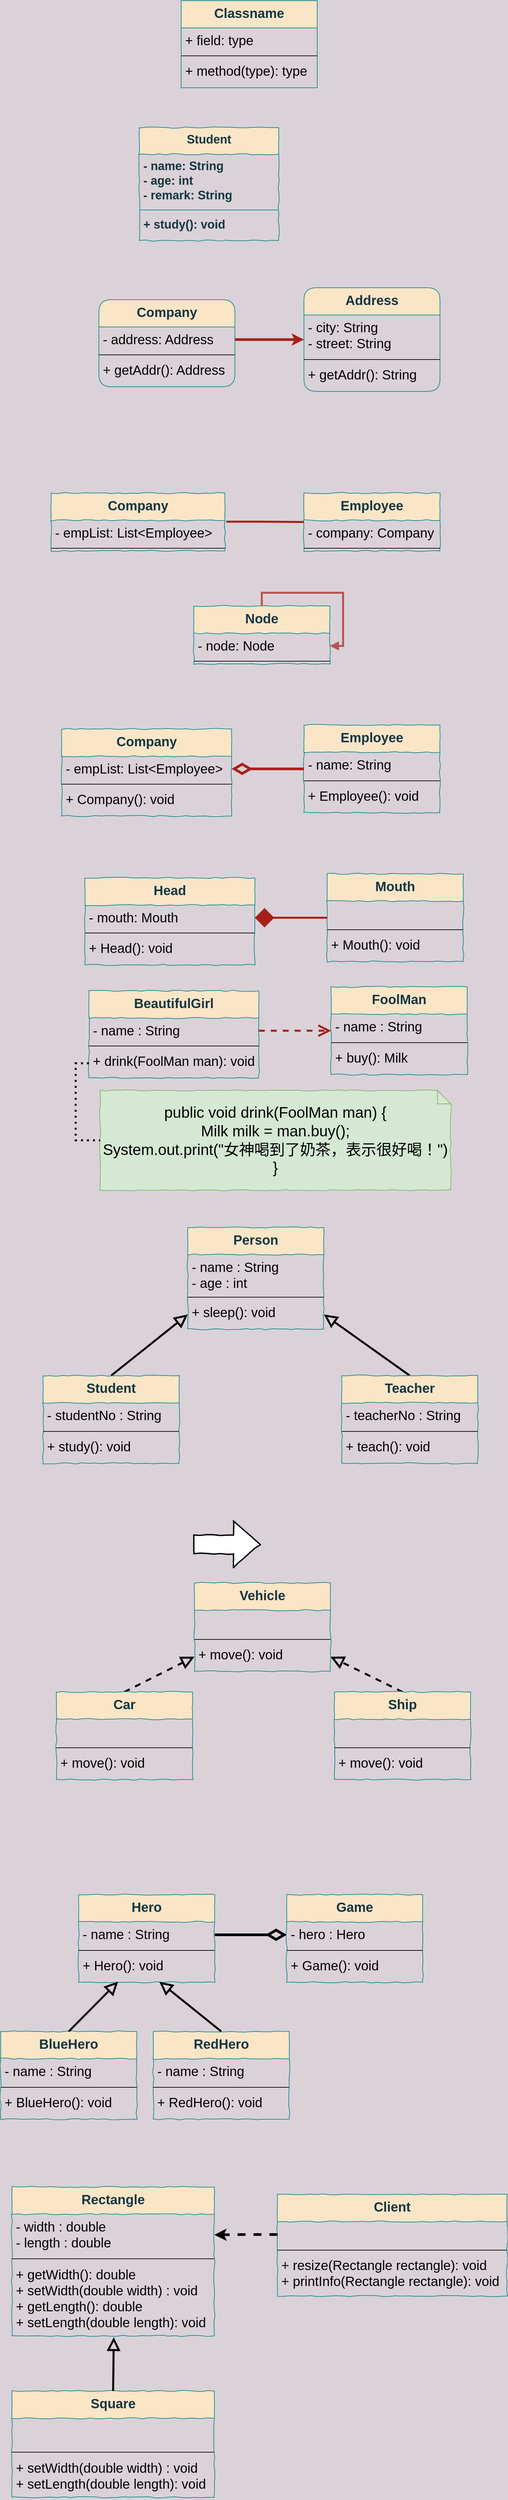 <mxfile version="14.1.1" type="github">
  <diagram id="iPOh9hNnexlb9-bXyk7U" name="第 1 页">
    <mxGraphModel dx="1422" dy="804" grid="0" gridSize="10" guides="1" tooltips="1" connect="1" arrows="1" fold="1" page="1" pageScale="1" pageWidth="827" pageHeight="1169" background="#DAD2D8" math="0" shadow="0">
      <root>
        <mxCell id="0" />
        <mxCell id="1" parent="0" />
        <mxCell id="CSSTJ6BtcHgGvx3lMUtp-1" value="Student" style="swimlane;fontStyle=1;align=center;verticalAlign=top;childLayout=stackLayout;horizontal=1;startSize=40;horizontalStack=0;resizeParent=1;resizeParentMax=0;resizeLast=0;collapsible=1;marginBottom=0;glass=0;shadow=0;fontSize=18;fillColor=#FAE5C7;strokeColor=#0F8B8D;fontColor=#143642;container=0;comic=1;treeMoving=0;treeFolding=0;resizeHeight=0;resizeWidth=0;movableLabel=0;backgroundOutline=0;metaEdit=0;autosize=0;" parent="1" vertex="1">
          <mxGeometry x="236" y="317" width="210" height="170" as="geometry" />
        </mxCell>
        <mxCell id="CSSTJ6BtcHgGvx3lMUtp-2" value="- name: String&#xa;- age: int&#xa;- remark: String" style="text;strokeColor=none;fillColor=none;align=left;verticalAlign=top;spacingLeft=4;spacingRight=4;overflow=hidden;rotatable=0;points=[[0,0.5],[1,0.5]];portConstraint=eastwest;fontSize=18;fontStyle=1;fontColor=#143642;" parent="CSSTJ6BtcHgGvx3lMUtp-1" vertex="1">
          <mxGeometry y="40" width="210" height="80" as="geometry" />
        </mxCell>
        <mxCell id="CSSTJ6BtcHgGvx3lMUtp-3" value="" style="line;strokeWidth=1;fillColor=none;align=left;verticalAlign=middle;spacingTop=-1;spacingLeft=3;spacingRight=3;rotatable=0;labelPosition=right;points=[];portConstraint=eastwest;labelBackgroundColor=#DAD2D8;strokeColor=#0F8B8D;fontColor=#143642;" parent="CSSTJ6BtcHgGvx3lMUtp-1" vertex="1">
          <mxGeometry y="120" width="210" height="8" as="geometry" />
        </mxCell>
        <mxCell id="CSSTJ6BtcHgGvx3lMUtp-4" value="+ study(): void" style="text;strokeColor=none;fillColor=none;align=left;verticalAlign=top;spacingLeft=4;spacingRight=4;overflow=hidden;rotatable=0;points=[[0,0.5],[1,0.5]];portConstraint=eastwest;fontSize=18;fontStyle=1;fontColor=#143642;" parent="CSSTJ6BtcHgGvx3lMUtp-1" vertex="1">
          <mxGeometry y="128" width="210" height="42" as="geometry" />
        </mxCell>
        <mxCell id="CSSTJ6BtcHgGvx3lMUtp-5" value="Classname" style="swimlane;fontStyle=1;align=center;verticalAlign=top;childLayout=stackLayout;horizontal=1;startSize=41;horizontalStack=0;resizeParent=1;resizeParentMax=0;resizeLast=0;collapsible=1;marginBottom=0;shadow=0;glass=0;comic=0;strokeColor=#0F8B8D;fillColor=#FAE5C7;fontColor=#143642;fontSize=20;" parent="1" vertex="1">
          <mxGeometry x="299" y="126" width="205" height="131" as="geometry" />
        </mxCell>
        <mxCell id="CSSTJ6BtcHgGvx3lMUtp-6" value="+ field: type" style="text;strokeColor=none;fillColor=none;align=left;verticalAlign=top;spacingLeft=4;spacingRight=4;overflow=hidden;rotatable=0;points=[[0,0.5],[1,0.5]];portConstraint=eastwest;fontSize=20;" parent="CSSTJ6BtcHgGvx3lMUtp-5" vertex="1">
          <mxGeometry y="41" width="205" height="38" as="geometry" />
        </mxCell>
        <mxCell id="CSSTJ6BtcHgGvx3lMUtp-7" value="" style="line;strokeWidth=1;fillColor=none;align=left;verticalAlign=middle;spacingTop=-1;spacingLeft=3;spacingRight=3;rotatable=0;labelPosition=right;points=[];portConstraint=eastwest;fontSize=20;" parent="CSSTJ6BtcHgGvx3lMUtp-5" vertex="1">
          <mxGeometry y="79" width="205" height="8" as="geometry" />
        </mxCell>
        <mxCell id="CSSTJ6BtcHgGvx3lMUtp-8" value="+ method(type): type" style="text;strokeColor=none;fillColor=none;align=left;verticalAlign=top;spacingLeft=4;spacingRight=4;overflow=hidden;rotatable=0;points=[[0,0.5],[1,0.5]];portConstraint=eastwest;fontSize=20;" parent="CSSTJ6BtcHgGvx3lMUtp-5" vertex="1">
          <mxGeometry y="87" width="205" height="44" as="geometry" />
        </mxCell>
        <mxCell id="CSSTJ6BtcHgGvx3lMUtp-10" value="Company" style="swimlane;fontStyle=1;align=center;verticalAlign=top;childLayout=stackLayout;horizontal=1;startSize=41;horizontalStack=0;resizeParent=1;resizeParentMax=0;resizeLast=0;collapsible=1;marginBottom=0;shadow=0;glass=0;comic=0;strokeColor=#0F8B8D;fillColor=#FAE5C7;fontColor=#143642;fontSize=20;rounded=1;" parent="1" vertex="1">
          <mxGeometry x="175" y="576" width="205" height="131" as="geometry" />
        </mxCell>
        <mxCell id="CSSTJ6BtcHgGvx3lMUtp-11" value="- address: Address" style="text;strokeColor=none;fillColor=none;align=left;verticalAlign=top;spacingLeft=4;spacingRight=4;overflow=hidden;rotatable=0;points=[[0,0.5],[1,0.5]];portConstraint=eastwest;fontSize=20;" parent="CSSTJ6BtcHgGvx3lMUtp-10" vertex="1">
          <mxGeometry y="41" width="205" height="38" as="geometry" />
        </mxCell>
        <mxCell id="CSSTJ6BtcHgGvx3lMUtp-12" value="" style="line;strokeWidth=1;fillColor=none;align=left;verticalAlign=middle;spacingTop=-1;spacingLeft=3;spacingRight=3;rotatable=0;labelPosition=right;points=[];portConstraint=eastwest;fontSize=20;" parent="CSSTJ6BtcHgGvx3lMUtp-10" vertex="1">
          <mxGeometry y="79" width="205" height="8" as="geometry" />
        </mxCell>
        <mxCell id="CSSTJ6BtcHgGvx3lMUtp-13" value="+ getAddr(): Address" style="text;strokeColor=none;fillColor=none;align=left;verticalAlign=top;spacingLeft=4;spacingRight=4;overflow=hidden;rotatable=0;points=[[0,0.5],[1,0.5]];portConstraint=eastwest;fontSize=20;" parent="CSSTJ6BtcHgGvx3lMUtp-10" vertex="1">
          <mxGeometry y="87" width="205" height="44" as="geometry" />
        </mxCell>
        <mxCell id="CSSTJ6BtcHgGvx3lMUtp-14" value="Address" style="swimlane;fontStyle=1;align=center;verticalAlign=top;childLayout=stackLayout;horizontal=1;startSize=41;horizontalStack=0;resizeParent=1;resizeParentMax=0;resizeLast=0;collapsible=1;marginBottom=0;shadow=0;glass=0;comic=0;strokeColor=#0F8B8D;fillColor=#FAE5C7;fontColor=#143642;fontSize=20;rounded=1;" parent="1" vertex="1">
          <mxGeometry x="484" y="558" width="205" height="156" as="geometry">
            <mxRectangle x="484" y="558" width="107" height="41" as="alternateBounds" />
          </mxGeometry>
        </mxCell>
        <mxCell id="CSSTJ6BtcHgGvx3lMUtp-15" value="- city: String&#xa;- street: String" style="text;strokeColor=none;fillColor=none;align=left;verticalAlign=top;spacingLeft=4;spacingRight=4;overflow=hidden;rotatable=0;points=[[0,0.5],[1,0.5]];portConstraint=eastwest;fontSize=20;" parent="CSSTJ6BtcHgGvx3lMUtp-14" vertex="1">
          <mxGeometry y="41" width="205" height="63" as="geometry" />
        </mxCell>
        <mxCell id="CSSTJ6BtcHgGvx3lMUtp-16" value="" style="line;strokeWidth=1;fillColor=none;align=left;verticalAlign=middle;spacingTop=-1;spacingLeft=3;spacingRight=3;rotatable=0;labelPosition=right;points=[];portConstraint=eastwest;fontSize=20;" parent="CSSTJ6BtcHgGvx3lMUtp-14" vertex="1">
          <mxGeometry y="104" width="205" height="8" as="geometry" />
        </mxCell>
        <mxCell id="CSSTJ6BtcHgGvx3lMUtp-17" value="+ getAddr(): String" style="text;strokeColor=none;fillColor=none;align=left;verticalAlign=top;spacingLeft=4;spacingRight=4;overflow=hidden;rotatable=0;points=[[0,0.5],[1,0.5]];portConstraint=eastwest;fontSize=20;" parent="CSSTJ6BtcHgGvx3lMUtp-14" vertex="1">
          <mxGeometry y="112" width="205" height="44" as="geometry" />
        </mxCell>
        <mxCell id="CSSTJ6BtcHgGvx3lMUtp-18" style="edgeStyle=orthogonalEdgeStyle;rounded=1;orthogonalLoop=1;jettySize=auto;html=1;exitX=1;exitY=0.5;exitDx=0;exitDy=0;entryX=0;entryY=0.5;entryDx=0;entryDy=0;strokeColor=#A8201A;fillColor=#FAE5C7;fontSize=20;fontColor=#143642;strokeWidth=4;" parent="1" source="CSSTJ6BtcHgGvx3lMUtp-11" target="CSSTJ6BtcHgGvx3lMUtp-14" edge="1">
          <mxGeometry relative="1" as="geometry" />
        </mxCell>
        <mxCell id="FzK90veQe9nic6G6usa5-2" value="Company" style="swimlane;fontStyle=1;align=center;verticalAlign=top;childLayout=stackLayout;horizontal=1;startSize=41;horizontalStack=0;resizeParent=1;resizeParentMax=0;resizeLast=0;collapsible=1;marginBottom=0;shadow=0;glass=0;comic=1;strokeColor=#0F8B8D;fillColor=#FAE5C7;fontColor=#143642;fontSize=20;rounded=0;" parent="1" vertex="1">
          <mxGeometry x="103" y="867" width="262" height="87" as="geometry" />
        </mxCell>
        <mxCell id="FzK90veQe9nic6G6usa5-3" value="- empList: List&lt;Employee&gt;" style="text;strokeColor=none;fillColor=none;align=left;verticalAlign=top;spacingLeft=4;spacingRight=4;overflow=hidden;rotatable=0;points=[[0,0.5],[1,0.5]];portConstraint=eastwest;fontSize=20;" parent="FzK90veQe9nic6G6usa5-2" vertex="1">
          <mxGeometry y="41" width="262" height="38" as="geometry" />
        </mxCell>
        <mxCell id="FzK90veQe9nic6G6usa5-4" value="" style="line;strokeWidth=1;fillColor=none;align=left;verticalAlign=middle;spacingTop=-1;spacingLeft=3;spacingRight=3;rotatable=0;labelPosition=right;points=[];portConstraint=eastwest;fontSize=20;" parent="FzK90veQe9nic6G6usa5-2" vertex="1">
          <mxGeometry y="79" width="262" height="8" as="geometry" />
        </mxCell>
        <mxCell id="FzK90veQe9nic6G6usa5-6" value="Employee" style="swimlane;fontStyle=1;align=center;verticalAlign=top;childLayout=stackLayout;horizontal=1;startSize=41;horizontalStack=0;resizeParent=1;resizeParentMax=0;resizeLast=0;collapsible=1;marginBottom=0;shadow=0;glass=0;comic=1;strokeColor=#0F8B8D;fillColor=#FAE5C7;fontColor=#143642;fontSize=20;rounded=0;" parent="1" vertex="1">
          <mxGeometry x="484" y="867" width="205" height="87" as="geometry">
            <mxRectangle x="484" y="558" width="107" height="41" as="alternateBounds" />
          </mxGeometry>
        </mxCell>
        <mxCell id="FzK90veQe9nic6G6usa5-7" value="- company: Company" style="text;strokeColor=none;fillColor=none;align=left;verticalAlign=top;spacingLeft=4;spacingRight=4;overflow=hidden;rotatable=0;points=[[0,0.5],[1,0.5]];portConstraint=eastwest;fontSize=20;" parent="FzK90veQe9nic6G6usa5-6" vertex="1">
          <mxGeometry y="41" width="205" height="38" as="geometry" />
        </mxCell>
        <mxCell id="FzK90veQe9nic6G6usa5-8" value="" style="line;strokeWidth=1;fillColor=none;align=left;verticalAlign=middle;spacingTop=-1;spacingLeft=3;spacingRight=3;rotatable=0;labelPosition=right;points=[];portConstraint=eastwest;fontSize=20;" parent="FzK90veQe9nic6G6usa5-6" vertex="1">
          <mxGeometry y="79" width="205" height="8" as="geometry" />
        </mxCell>
        <mxCell id="FzK90veQe9nic6G6usa5-10" style="edgeStyle=orthogonalEdgeStyle;rounded=1;orthogonalLoop=1;jettySize=auto;html=1;exitX=1.008;exitY=0.053;exitDx=0;exitDy=0;entryX=0;entryY=0.5;entryDx=0;entryDy=0;strokeColor=#A8201A;fillColor=#FAE5C7;fontSize=20;fontColor=#143642;strokeWidth=3;exitPerimeter=0;endArrow=none;endFill=0;" parent="1" source="FzK90veQe9nic6G6usa5-3" target="FzK90veQe9nic6G6usa5-6" edge="1">
          <mxGeometry relative="1" as="geometry" />
        </mxCell>
        <mxCell id="FzK90veQe9nic6G6usa5-19" value="Node" style="swimlane;fontStyle=1;align=center;verticalAlign=top;childLayout=stackLayout;horizontal=1;startSize=41;horizontalStack=0;resizeParent=1;resizeParentMax=0;resizeLast=0;collapsible=1;marginBottom=0;shadow=0;glass=0;comic=1;strokeColor=#0F8B8D;fillColor=#FAE5C7;fontColor=#143642;fontSize=20;rounded=0;sketch=0;" parent="1" vertex="1">
          <mxGeometry x="318" y="1037" width="205" height="87" as="geometry">
            <mxRectangle x="484" y="558" width="107" height="41" as="alternateBounds" />
          </mxGeometry>
        </mxCell>
        <mxCell id="FzK90veQe9nic6G6usa5-20" value="- node: Node" style="text;strokeColor=none;fillColor=none;align=left;verticalAlign=top;spacingLeft=4;spacingRight=4;overflow=hidden;rotatable=0;points=[[0,0.5],[1,0.5]];portConstraint=eastwest;fontSize=20;" parent="FzK90veQe9nic6G6usa5-19" vertex="1">
          <mxGeometry y="41" width="205" height="38" as="geometry" />
        </mxCell>
        <mxCell id="FzK90veQe9nic6G6usa5-21" value="" style="line;strokeWidth=1;fillColor=none;align=left;verticalAlign=middle;spacingTop=-1;spacingLeft=3;spacingRight=3;rotatable=0;labelPosition=right;points=[];portConstraint=eastwest;fontSize=20;" parent="FzK90veQe9nic6G6usa5-19" vertex="1">
          <mxGeometry y="79" width="205" height="8" as="geometry" />
        </mxCell>
        <mxCell id="FzK90veQe9nic6G6usa5-22" style="edgeStyle=orthogonalEdgeStyle;rounded=0;orthogonalLoop=1;jettySize=auto;html=1;exitX=0.5;exitY=0;exitDx=0;exitDy=0;entryX=1;entryY=0.5;entryDx=0;entryDy=0;endArrow=block;endFill=1;strokeWidth=3;fillColor=#f8cecc;strokeColor=#b85450;" parent="FzK90veQe9nic6G6usa5-19" source="FzK90veQe9nic6G6usa5-19" target="FzK90veQe9nic6G6usa5-20" edge="1">
          <mxGeometry relative="1" as="geometry" />
        </mxCell>
        <mxCell id="FzK90veQe9nic6G6usa5-31" value="Company" style="swimlane;fontStyle=1;align=center;verticalAlign=top;childLayout=stackLayout;horizontal=1;startSize=41;horizontalStack=0;resizeParent=1;resizeParentMax=0;resizeLast=0;collapsible=1;marginBottom=0;shadow=0;glass=0;comic=1;strokeColor=#0F8B8D;fillColor=#FAE5C7;fontColor=#143642;fontSize=20;rounded=0;sketch=0;" parent="1" vertex="1">
          <mxGeometry x="119" y="1222" width="256" height="131" as="geometry" />
        </mxCell>
        <mxCell id="FzK90veQe9nic6G6usa5-32" value="- empList: List&lt;Employee&gt;" style="text;strokeColor=none;fillColor=none;align=left;verticalAlign=top;spacingLeft=4;spacingRight=4;overflow=hidden;rotatable=0;points=[[0,0.5],[1,0.5]];portConstraint=eastwest;fontSize=20;" parent="FzK90veQe9nic6G6usa5-31" vertex="1">
          <mxGeometry y="41" width="256" height="38" as="geometry" />
        </mxCell>
        <mxCell id="FzK90veQe9nic6G6usa5-33" value="" style="line;strokeWidth=1;fillColor=none;align=left;verticalAlign=middle;spacingTop=-1;spacingLeft=3;spacingRight=3;rotatable=0;labelPosition=right;points=[];portConstraint=eastwest;fontSize=20;" parent="FzK90veQe9nic6G6usa5-31" vertex="1">
          <mxGeometry y="79" width="256" height="8" as="geometry" />
        </mxCell>
        <mxCell id="FzK90veQe9nic6G6usa5-34" value="+ Company(): void" style="text;strokeColor=none;fillColor=none;align=left;verticalAlign=top;spacingLeft=4;spacingRight=4;overflow=hidden;rotatable=0;points=[[0,0.5],[1,0.5]];portConstraint=eastwest;fontSize=20;" parent="FzK90veQe9nic6G6usa5-31" vertex="1">
          <mxGeometry y="87" width="256" height="44" as="geometry" />
        </mxCell>
        <mxCell id="FzK90veQe9nic6G6usa5-35" value="Employee" style="swimlane;fontStyle=1;align=center;verticalAlign=top;childLayout=stackLayout;horizontal=1;startSize=41;horizontalStack=0;resizeParent=1;resizeParentMax=0;resizeLast=0;collapsible=1;marginBottom=0;shadow=0;glass=0;comic=1;strokeColor=#0F8B8D;fillColor=#FAE5C7;fontColor=#143642;fontSize=20;rounded=0;" parent="1" vertex="1">
          <mxGeometry x="484" y="1216" width="205" height="132" as="geometry">
            <mxRectangle x="484" y="558" width="107" height="41" as="alternateBounds" />
          </mxGeometry>
        </mxCell>
        <mxCell id="FzK90veQe9nic6G6usa5-36" value="- name: String" style="text;strokeColor=none;fillColor=none;align=left;verticalAlign=top;spacingLeft=4;spacingRight=4;overflow=hidden;rotatable=0;points=[[0,0.5],[1,0.5]];portConstraint=eastwest;fontSize=20;" parent="FzK90veQe9nic6G6usa5-35" vertex="1">
          <mxGeometry y="41" width="205" height="39" as="geometry" />
        </mxCell>
        <mxCell id="FzK90veQe9nic6G6usa5-37" value="" style="line;strokeWidth=1;fillColor=none;align=left;verticalAlign=middle;spacingTop=-1;spacingLeft=3;spacingRight=3;rotatable=0;labelPosition=right;points=[];portConstraint=eastwest;fontSize=20;" parent="FzK90veQe9nic6G6usa5-35" vertex="1">
          <mxGeometry y="80" width="205" height="8" as="geometry" />
        </mxCell>
        <mxCell id="FzK90veQe9nic6G6usa5-38" value="+ Employee(): void" style="text;strokeColor=none;fillColor=none;align=left;verticalAlign=top;spacingLeft=4;spacingRight=4;overflow=hidden;rotatable=0;points=[[0,0.5],[1,0.5]];portConstraint=eastwest;fontSize=20;" parent="FzK90veQe9nic6G6usa5-35" vertex="1">
          <mxGeometry y="88" width="205" height="44" as="geometry" />
        </mxCell>
        <mxCell id="FzK90veQe9nic6G6usa5-39" style="edgeStyle=orthogonalEdgeStyle;rounded=1;orthogonalLoop=1;jettySize=auto;html=1;entryX=0;entryY=0.5;entryDx=0;entryDy=0;strokeColor=#A8201A;fillColor=#FAE5C7;fontSize=20;fontColor=#143642;strokeWidth=4;endArrow=none;endFill=0;startArrow=diamondThin;startFill=0;exitX=1;exitY=0.5;exitDx=0;exitDy=0;endSize=6;startSize=20;" parent="1" source="FzK90veQe9nic6G6usa5-32" target="FzK90veQe9nic6G6usa5-35" edge="1">
          <mxGeometry relative="1" as="geometry">
            <mxPoint x="424" y="1282" as="sourcePoint" />
            <Array as="points" />
          </mxGeometry>
        </mxCell>
        <mxCell id="FzK90veQe9nic6G6usa5-41" value="Head" style="swimlane;fontStyle=1;align=center;verticalAlign=top;childLayout=stackLayout;horizontal=1;startSize=41;horizontalStack=0;resizeParent=1;resizeParentMax=0;resizeLast=0;collapsible=1;marginBottom=0;shadow=0;glass=0;comic=1;strokeColor=#0F8B8D;fillColor=#FAE5C7;fontColor=#143642;fontSize=20;rounded=0;sketch=0;" parent="1" vertex="1">
          <mxGeometry x="154" y="1446" width="256" height="131" as="geometry" />
        </mxCell>
        <mxCell id="FzK90veQe9nic6G6usa5-42" value="- mouth: Mouth" style="text;strokeColor=none;fillColor=none;align=left;verticalAlign=top;spacingLeft=4;spacingRight=4;overflow=hidden;rotatable=0;points=[[0,0.5],[1,0.5]];portConstraint=eastwest;fontSize=20;" parent="FzK90veQe9nic6G6usa5-41" vertex="1">
          <mxGeometry y="41" width="256" height="38" as="geometry" />
        </mxCell>
        <mxCell id="FzK90veQe9nic6G6usa5-43" value="" style="line;strokeWidth=1;fillColor=none;align=left;verticalAlign=middle;spacingTop=-1;spacingLeft=3;spacingRight=3;rotatable=0;labelPosition=right;points=[];portConstraint=eastwest;fontSize=20;" parent="FzK90veQe9nic6G6usa5-41" vertex="1">
          <mxGeometry y="79" width="256" height="8" as="geometry" />
        </mxCell>
        <mxCell id="FzK90veQe9nic6G6usa5-44" value="+ Head(): void" style="text;strokeColor=none;fillColor=none;align=left;verticalAlign=top;spacingLeft=4;spacingRight=4;overflow=hidden;rotatable=0;points=[[0,0.5],[1,0.5]];portConstraint=eastwest;fontSize=20;" parent="FzK90veQe9nic6G6usa5-41" vertex="1">
          <mxGeometry y="87" width="256" height="44" as="geometry" />
        </mxCell>
        <mxCell id="FzK90veQe9nic6G6usa5-45" value="Mouth" style="swimlane;fontStyle=1;align=center;verticalAlign=top;childLayout=stackLayout;horizontal=1;startSize=41;horizontalStack=0;resizeParent=1;resizeParentMax=0;resizeLast=0;collapsible=1;marginBottom=0;shadow=0;glass=0;comic=1;strokeColor=#0F8B8D;fillColor=#FAE5C7;fontColor=#143642;fontSize=20;rounded=0;" parent="1" vertex="1">
          <mxGeometry x="519" y="1440" width="205" height="132" as="geometry">
            <mxRectangle x="484" y="558" width="107" height="41" as="alternateBounds" />
          </mxGeometry>
        </mxCell>
        <mxCell id="FzK90veQe9nic6G6usa5-46" value=" " style="text;strokeColor=none;fillColor=none;align=left;verticalAlign=top;spacingLeft=4;spacingRight=4;overflow=hidden;rotatable=0;points=[[0,0.5],[1,0.5]];portConstraint=eastwest;fontSize=20;" parent="FzK90veQe9nic6G6usa5-45" vertex="1">
          <mxGeometry y="41" width="205" height="39" as="geometry" />
        </mxCell>
        <mxCell id="FzK90veQe9nic6G6usa5-47" value="" style="line;strokeWidth=1;fillColor=none;align=left;verticalAlign=middle;spacingTop=-1;spacingLeft=3;spacingRight=3;rotatable=0;labelPosition=right;points=[];portConstraint=eastwest;fontSize=20;" parent="FzK90veQe9nic6G6usa5-45" vertex="1">
          <mxGeometry y="80" width="205" height="8" as="geometry" />
        </mxCell>
        <mxCell id="FzK90veQe9nic6G6usa5-48" value="+ Mouth(): void" style="text;strokeColor=none;fillColor=none;align=left;verticalAlign=top;spacingLeft=4;spacingRight=4;overflow=hidden;rotatable=0;points=[[0,0.5],[1,0.5]];portConstraint=eastwest;fontSize=20;" parent="FzK90veQe9nic6G6usa5-45" vertex="1">
          <mxGeometry y="88" width="205" height="44" as="geometry" />
        </mxCell>
        <mxCell id="FzK90veQe9nic6G6usa5-49" style="edgeStyle=orthogonalEdgeStyle;rounded=1;orthogonalLoop=1;jettySize=auto;html=1;entryX=0;entryY=0.5;entryDx=0;entryDy=0;strokeColor=#A8201A;fillColor=#FAE5C7;fontSize=20;fontColor=#143642;strokeWidth=3;endArrow=none;endFill=0;startArrow=diamond;startFill=1;exitX=1;exitY=0.5;exitDx=0;exitDy=0;endSize=6;startSize=22;sourcePerimeterSpacing=-17;" parent="1" source="FzK90veQe9nic6G6usa5-42" target="FzK90veQe9nic6G6usa5-45" edge="1">
          <mxGeometry relative="1" as="geometry">
            <mxPoint x="459" y="1506" as="sourcePoint" />
            <Array as="points" />
          </mxGeometry>
        </mxCell>
        <mxCell id="FzK90veQe9nic6G6usa5-51" value="BeautifulGirl" style="swimlane;fontStyle=1;align=center;verticalAlign=top;childLayout=stackLayout;horizontal=1;startSize=41;horizontalStack=0;resizeParent=1;resizeParentMax=0;resizeLast=0;collapsible=1;marginBottom=0;shadow=0;glass=0;comic=1;strokeColor=#0F8B8D;fillColor=#FAE5C7;fontColor=#143642;fontSize=20;rounded=0;sketch=0;" parent="1" vertex="1">
          <mxGeometry x="160" y="1616" width="256" height="131" as="geometry" />
        </mxCell>
        <mxCell id="FzK90veQe9nic6G6usa5-52" value="- name : String" style="text;strokeColor=none;fillColor=none;align=left;verticalAlign=top;spacingLeft=4;spacingRight=4;overflow=hidden;rotatable=0;points=[[0,0.5],[1,0.5]];portConstraint=eastwest;fontSize=20;" parent="FzK90veQe9nic6G6usa5-51" vertex="1">
          <mxGeometry y="41" width="256" height="38" as="geometry" />
        </mxCell>
        <mxCell id="FzK90veQe9nic6G6usa5-53" value="" style="line;strokeWidth=1;fillColor=none;align=left;verticalAlign=middle;spacingTop=-1;spacingLeft=3;spacingRight=3;rotatable=0;labelPosition=right;points=[];portConstraint=eastwest;fontSize=20;" parent="FzK90veQe9nic6G6usa5-51" vertex="1">
          <mxGeometry y="79" width="256" height="8" as="geometry" />
        </mxCell>
        <mxCell id="FzK90veQe9nic6G6usa5-54" value="+ drink(FoolMan man): void" style="text;strokeColor=none;fillColor=none;align=left;verticalAlign=top;spacingLeft=4;spacingRight=4;overflow=hidden;rotatable=0;points=[[0,0.5],[1,0.5]];portConstraint=eastwest;fontSize=20;" parent="FzK90veQe9nic6G6usa5-51" vertex="1">
          <mxGeometry y="87" width="256" height="44" as="geometry" />
        </mxCell>
        <mxCell id="FzK90veQe9nic6G6usa5-55" value="FoolMan" style="swimlane;fontStyle=1;align=center;verticalAlign=top;childLayout=stackLayout;horizontal=1;startSize=41;horizontalStack=0;resizeParent=1;resizeParentMax=0;resizeLast=0;collapsible=1;marginBottom=0;shadow=0;glass=0;comic=1;strokeColor=#0F8B8D;fillColor=#FAE5C7;fontColor=#143642;fontSize=20;rounded=0;" parent="1" vertex="1">
          <mxGeometry x="525" y="1610" width="205" height="132" as="geometry">
            <mxRectangle x="484" y="558" width="107" height="41" as="alternateBounds" />
          </mxGeometry>
        </mxCell>
        <mxCell id="FzK90veQe9nic6G6usa5-56" value="- name : String" style="text;strokeColor=none;fillColor=none;align=left;verticalAlign=top;spacingLeft=4;spacingRight=4;overflow=hidden;rotatable=0;points=[[0,0.5],[1,0.5]];portConstraint=eastwest;fontSize=20;" parent="FzK90veQe9nic6G6usa5-55" vertex="1">
          <mxGeometry y="41" width="205" height="39" as="geometry" />
        </mxCell>
        <mxCell id="FzK90veQe9nic6G6usa5-57" value="" style="line;strokeWidth=1;fillColor=none;align=left;verticalAlign=middle;spacingTop=-1;spacingLeft=3;spacingRight=3;rotatable=0;labelPosition=right;points=[];portConstraint=eastwest;fontSize=20;" parent="FzK90veQe9nic6G6usa5-55" vertex="1">
          <mxGeometry y="80" width="205" height="8" as="geometry" />
        </mxCell>
        <mxCell id="FzK90veQe9nic6G6usa5-58" value="+ buy(): Milk" style="text;strokeColor=none;fillColor=none;align=left;verticalAlign=top;spacingLeft=4;spacingRight=4;overflow=hidden;rotatable=0;points=[[0,0.5],[1,0.5]];portConstraint=eastwest;fontSize=20;" parent="FzK90veQe9nic6G6usa5-55" vertex="1">
          <mxGeometry y="88" width="205" height="44" as="geometry" />
        </mxCell>
        <mxCell id="FzK90veQe9nic6G6usa5-59" style="edgeStyle=orthogonalEdgeStyle;rounded=1;orthogonalLoop=1;jettySize=auto;html=1;entryX=0;entryY=0.5;entryDx=0;entryDy=0;strokeColor=#A8201A;fillColor=#FAE5C7;fontSize=20;fontColor=#143642;strokeWidth=3;endArrow=open;endFill=0;startArrow=none;startFill=0;exitX=1;exitY=0.5;exitDx=0;exitDy=0;endSize=13;startSize=6;sourcePerimeterSpacing=0;dashed=1;" parent="1" source="FzK90veQe9nic6G6usa5-52" target="FzK90veQe9nic6G6usa5-55" edge="1">
          <mxGeometry relative="1" as="geometry">
            <mxPoint x="465" y="1676" as="sourcePoint" />
            <Array as="points" />
          </mxGeometry>
        </mxCell>
        <mxCell id="FzK90veQe9nic6G6usa5-62" value="&lt;font style=&quot;font-size: 23px&quot;&gt;public void drink(FoolMan man) {&lt;br&gt;Milk milk = man.buy();&lt;br&gt;System.out.print(&quot;女神喝到了奶茶，表示很好喝！&quot;)&lt;br&gt;}&lt;/font&gt;" style="shape=note;size=20;whiteSpace=wrap;html=1;rounded=0;shadow=0;comic=1;sketch=0;fillColor=#d5e8d4;strokeColor=#82b366;" parent="1" vertex="1">
          <mxGeometry x="177" y="1766" width="528" height="150" as="geometry" />
        </mxCell>
        <mxCell id="FzK90veQe9nic6G6usa5-63" style="edgeStyle=orthogonalEdgeStyle;rounded=0;orthogonalLoop=1;jettySize=auto;html=1;exitX=0;exitY=0.5;exitDx=0;exitDy=0;entryX=0;entryY=0.5;entryDx=0;entryDy=0;entryPerimeter=0;startArrow=none;startFill=0;startSize=22;sourcePerimeterSpacing=-17;endArrow=none;endFill=0;endSize=6;strokeWidth=3;dashed=1;dashPattern=1 2;" parent="1" source="FzK90veQe9nic6G6usa5-54" target="FzK90veQe9nic6G6usa5-62" edge="1">
          <mxGeometry relative="1" as="geometry" />
        </mxCell>
        <mxCell id="FzK90veQe9nic6G6usa5-65" value="Person" style="swimlane;fontStyle=1;align=center;verticalAlign=top;childLayout=stackLayout;horizontal=1;startSize=41;horizontalStack=0;resizeParent=1;resizeParentMax=0;resizeLast=0;collapsible=1;marginBottom=0;shadow=0;glass=0;comic=1;strokeColor=#0F8B8D;fillColor=#FAE5C7;fontColor=#143642;fontSize=20;rounded=0;" parent="1" vertex="1">
          <mxGeometry x="309" y="1972" width="205" height="153" as="geometry">
            <mxRectangle x="484" y="558" width="107" height="41" as="alternateBounds" />
          </mxGeometry>
        </mxCell>
        <mxCell id="FzK90veQe9nic6G6usa5-66" value="- name : String&#xa;- age : int" style="text;strokeColor=none;fillColor=none;align=left;verticalAlign=top;spacingLeft=4;spacingRight=4;overflow=hidden;rotatable=0;points=[[0,0.5],[1,0.5]];portConstraint=eastwest;fontSize=20;" parent="FzK90veQe9nic6G6usa5-65" vertex="1">
          <mxGeometry y="41" width="205" height="60" as="geometry" />
        </mxCell>
        <mxCell id="FzK90veQe9nic6G6usa5-67" value="" style="line;strokeWidth=1;fillColor=none;align=left;verticalAlign=middle;spacingTop=-1;spacingLeft=3;spacingRight=3;rotatable=0;labelPosition=right;points=[];portConstraint=eastwest;fontSize=20;" parent="FzK90veQe9nic6G6usa5-65" vertex="1">
          <mxGeometry y="101" width="205" height="8" as="geometry" />
        </mxCell>
        <mxCell id="FzK90veQe9nic6G6usa5-68" value="+ sleep(): void" style="text;strokeColor=none;fillColor=none;align=left;verticalAlign=top;spacingLeft=4;spacingRight=4;overflow=hidden;rotatable=0;points=[[0,0.5],[1,0.5]];portConstraint=eastwest;fontSize=20;" parent="FzK90veQe9nic6G6usa5-65" vertex="1">
          <mxGeometry y="109" width="205" height="44" as="geometry" />
        </mxCell>
        <mxCell id="FzK90veQe9nic6G6usa5-85" style="rounded=0;orthogonalLoop=1;jettySize=auto;html=1;exitX=0.5;exitY=0;exitDx=0;exitDy=0;entryX=0;entryY=0.5;entryDx=0;entryDy=0;startArrow=none;startFill=0;startSize=6;sourcePerimeterSpacing=0;endArrow=block;endFill=0;endSize=13;strokeWidth=3;" parent="1" source="FzK90veQe9nic6G6usa5-73" target="FzK90veQe9nic6G6usa5-68" edge="1">
          <mxGeometry relative="1" as="geometry" />
        </mxCell>
        <mxCell id="FzK90veQe9nic6G6usa5-73" value="Student" style="swimlane;fontStyle=1;align=center;verticalAlign=top;childLayout=stackLayout;horizontal=1;startSize=41;horizontalStack=0;resizeParent=1;resizeParentMax=0;resizeLast=0;collapsible=1;marginBottom=0;shadow=0;glass=0;comic=1;strokeColor=#0F8B8D;fillColor=#FAE5C7;fontColor=#143642;fontSize=20;rounded=0;" parent="1" vertex="1">
          <mxGeometry x="91" y="2195" width="205" height="132" as="geometry">
            <mxRectangle x="484" y="558" width="107" height="41" as="alternateBounds" />
          </mxGeometry>
        </mxCell>
        <mxCell id="FzK90veQe9nic6G6usa5-74" value="- studentNo : String" style="text;strokeColor=none;fillColor=none;align=left;verticalAlign=top;spacingLeft=4;spacingRight=4;overflow=hidden;rotatable=0;points=[[0,0.5],[1,0.5]];portConstraint=eastwest;fontSize=20;" parent="FzK90veQe9nic6G6usa5-73" vertex="1">
          <mxGeometry y="41" width="205" height="39" as="geometry" />
        </mxCell>
        <mxCell id="FzK90veQe9nic6G6usa5-75" value="" style="line;strokeWidth=1;fillColor=none;align=left;verticalAlign=middle;spacingTop=-1;spacingLeft=3;spacingRight=3;rotatable=0;labelPosition=right;points=[];portConstraint=eastwest;fontSize=20;" parent="FzK90veQe9nic6G6usa5-73" vertex="1">
          <mxGeometry y="80" width="205" height="8" as="geometry" />
        </mxCell>
        <mxCell id="FzK90veQe9nic6G6usa5-76" value="+ study(): void" style="text;strokeColor=none;fillColor=none;align=left;verticalAlign=top;spacingLeft=4;spacingRight=4;overflow=hidden;rotatable=0;points=[[0,0.5],[1,0.5]];portConstraint=eastwest;fontSize=20;" parent="FzK90veQe9nic6G6usa5-73" vertex="1">
          <mxGeometry y="88" width="205" height="44" as="geometry" />
        </mxCell>
        <mxCell id="FzK90veQe9nic6G6usa5-86" style="rounded=0;orthogonalLoop=1;jettySize=auto;html=1;exitX=0.5;exitY=0;exitDx=0;exitDy=0;entryX=1;entryY=0.5;entryDx=0;entryDy=0;startArrow=none;startFill=0;startSize=6;sourcePerimeterSpacing=0;endArrow=block;endFill=0;endSize=13;strokeWidth=3;" parent="1" source="FzK90veQe9nic6G6usa5-81" target="FzK90veQe9nic6G6usa5-68" edge="1">
          <mxGeometry relative="1" as="geometry" />
        </mxCell>
        <mxCell id="FzK90veQe9nic6G6usa5-81" value="Teacher" style="swimlane;fontStyle=1;align=center;verticalAlign=top;childLayout=stackLayout;horizontal=1;startSize=41;horizontalStack=0;resizeParent=1;resizeParentMax=0;resizeLast=0;collapsible=1;marginBottom=0;shadow=0;glass=0;comic=1;strokeColor=#0F8B8D;fillColor=#FAE5C7;fontColor=#143642;fontSize=20;rounded=0;" parent="1" vertex="1">
          <mxGeometry x="541" y="2195" width="205" height="132" as="geometry">
            <mxRectangle x="484" y="558" width="107" height="41" as="alternateBounds" />
          </mxGeometry>
        </mxCell>
        <mxCell id="FzK90veQe9nic6G6usa5-82" value="- teacherNo : String" style="text;strokeColor=none;fillColor=none;align=left;verticalAlign=top;spacingLeft=4;spacingRight=4;overflow=hidden;rotatable=0;points=[[0,0.5],[1,0.5]];portConstraint=eastwest;fontSize=20;" parent="FzK90veQe9nic6G6usa5-81" vertex="1">
          <mxGeometry y="41" width="205" height="39" as="geometry" />
        </mxCell>
        <mxCell id="FzK90veQe9nic6G6usa5-83" value="" style="line;strokeWidth=1;fillColor=none;align=left;verticalAlign=middle;spacingTop=-1;spacingLeft=3;spacingRight=3;rotatable=0;labelPosition=right;points=[];portConstraint=eastwest;fontSize=20;" parent="FzK90veQe9nic6G6usa5-81" vertex="1">
          <mxGeometry y="80" width="205" height="8" as="geometry" />
        </mxCell>
        <mxCell id="FzK90veQe9nic6G6usa5-84" value="+ teach(): void" style="text;strokeColor=none;fillColor=none;align=left;verticalAlign=top;spacingLeft=4;spacingRight=4;overflow=hidden;rotatable=0;points=[[0,0.5],[1,0.5]];portConstraint=eastwest;fontSize=20;" parent="FzK90veQe9nic6G6usa5-81" vertex="1">
          <mxGeometry y="88" width="205" height="44" as="geometry" />
        </mxCell>
        <mxCell id="FzK90veQe9nic6G6usa5-87" value="" style="verticalLabelPosition=bottom;verticalAlign=top;html=1;strokeWidth=2;shape=mxgraph.arrows2.arrow;dy=0.6;dx=40;notch=0;rounded=0;shadow=0;comic=1;sketch=0;" parent="1" vertex="1">
          <mxGeometry x="318" y="2414" width="100" height="70" as="geometry" />
        </mxCell>
        <mxCell id="FzK90veQe9nic6G6usa5-89" value="Vehicle" style="swimlane;fontStyle=1;align=center;verticalAlign=top;childLayout=stackLayout;horizontal=1;startSize=41;horizontalStack=0;resizeParent=1;resizeParentMax=0;resizeLast=0;collapsible=1;marginBottom=0;shadow=0;glass=0;comic=1;strokeColor=#0F8B8D;fillColor=#FAE5C7;fontColor=#143642;fontSize=20;rounded=0;" parent="1" vertex="1">
          <mxGeometry x="319" y="2507" width="205" height="133" as="geometry">
            <mxRectangle x="484" y="558" width="107" height="41" as="alternateBounds" />
          </mxGeometry>
        </mxCell>
        <mxCell id="FzK90veQe9nic6G6usa5-90" value=" " style="text;strokeColor=none;fillColor=none;align=left;verticalAlign=top;spacingLeft=4;spacingRight=4;overflow=hidden;rotatable=0;points=[[0,0.5],[1,0.5]];portConstraint=eastwest;fontSize=20;" parent="FzK90veQe9nic6G6usa5-89" vertex="1">
          <mxGeometry y="41" width="205" height="40" as="geometry" />
        </mxCell>
        <mxCell id="FzK90veQe9nic6G6usa5-91" value="" style="line;strokeWidth=1;fillColor=none;align=left;verticalAlign=middle;spacingTop=-1;spacingLeft=3;spacingRight=3;rotatable=0;labelPosition=right;points=[];portConstraint=eastwest;fontSize=20;" parent="FzK90veQe9nic6G6usa5-89" vertex="1">
          <mxGeometry y="81" width="205" height="8" as="geometry" />
        </mxCell>
        <mxCell id="FzK90veQe9nic6G6usa5-92" value="+ move(): void" style="text;strokeColor=none;fillColor=none;align=left;verticalAlign=top;spacingLeft=4;spacingRight=4;overflow=hidden;rotatable=0;points=[[0,0.5],[1,0.5]];portConstraint=eastwest;fontSize=20;" parent="FzK90veQe9nic6G6usa5-89" vertex="1">
          <mxGeometry y="89" width="205" height="44" as="geometry" />
        </mxCell>
        <mxCell id="FzK90veQe9nic6G6usa5-93" style="rounded=0;orthogonalLoop=1;jettySize=auto;html=1;exitX=0.5;exitY=0;exitDx=0;exitDy=0;entryX=0;entryY=0.5;entryDx=0;entryDy=0;startArrow=none;startFill=0;startSize=6;sourcePerimeterSpacing=0;endArrow=block;endFill=0;endSize=13;strokeWidth=3;dashed=1;" parent="1" source="FzK90veQe9nic6G6usa5-94" target="FzK90veQe9nic6G6usa5-92" edge="1">
          <mxGeometry relative="1" as="geometry" />
        </mxCell>
        <mxCell id="FzK90veQe9nic6G6usa5-94" value="Car" style="swimlane;fontStyle=1;align=center;verticalAlign=top;childLayout=stackLayout;horizontal=1;startSize=41;horizontalStack=0;resizeParent=1;resizeParentMax=0;resizeLast=0;collapsible=1;marginBottom=0;shadow=0;glass=0;comic=1;strokeColor=#0F8B8D;fillColor=#FAE5C7;fontColor=#143642;fontSize=20;rounded=0;" parent="1" vertex="1">
          <mxGeometry x="111" y="2671" width="205" height="132" as="geometry">
            <mxRectangle x="484" y="558" width="107" height="41" as="alternateBounds" />
          </mxGeometry>
        </mxCell>
        <mxCell id="FzK90veQe9nic6G6usa5-95" value=" " style="text;strokeColor=none;fillColor=none;align=left;verticalAlign=top;spacingLeft=4;spacingRight=4;overflow=hidden;rotatable=0;points=[[0,0.5],[1,0.5]];portConstraint=eastwest;fontSize=20;" parent="FzK90veQe9nic6G6usa5-94" vertex="1">
          <mxGeometry y="41" width="205" height="39" as="geometry" />
        </mxCell>
        <mxCell id="FzK90veQe9nic6G6usa5-96" value="" style="line;strokeWidth=1;fillColor=none;align=left;verticalAlign=middle;spacingTop=-1;spacingLeft=3;spacingRight=3;rotatable=0;labelPosition=right;points=[];portConstraint=eastwest;fontSize=20;" parent="FzK90veQe9nic6G6usa5-94" vertex="1">
          <mxGeometry y="80" width="205" height="8" as="geometry" />
        </mxCell>
        <mxCell id="FzK90veQe9nic6G6usa5-97" value="+ move(): void" style="text;strokeColor=none;fillColor=none;align=left;verticalAlign=top;spacingLeft=4;spacingRight=4;overflow=hidden;rotatable=0;points=[[0,0.5],[1,0.5]];portConstraint=eastwest;fontSize=20;" parent="FzK90veQe9nic6G6usa5-94" vertex="1">
          <mxGeometry y="88" width="205" height="44" as="geometry" />
        </mxCell>
        <mxCell id="FzK90veQe9nic6G6usa5-98" style="rounded=0;orthogonalLoop=1;jettySize=auto;html=1;exitX=0.5;exitY=0;exitDx=0;exitDy=0;entryX=1;entryY=0.5;entryDx=0;entryDy=0;startArrow=none;startFill=0;startSize=6;sourcePerimeterSpacing=0;endArrow=block;endFill=0;endSize=13;strokeWidth=3;dashed=1;" parent="1" source="FzK90veQe9nic6G6usa5-99" target="FzK90veQe9nic6G6usa5-92" edge="1">
          <mxGeometry relative="1" as="geometry" />
        </mxCell>
        <mxCell id="FzK90veQe9nic6G6usa5-99" value="Ship" style="swimlane;fontStyle=1;align=center;verticalAlign=top;childLayout=stackLayout;horizontal=1;startSize=41;horizontalStack=0;resizeParent=1;resizeParentMax=0;resizeLast=0;collapsible=1;marginBottom=0;shadow=0;glass=0;comic=1;strokeColor=#0F8B8D;fillColor=#FAE5C7;fontColor=#143642;fontSize=20;rounded=0;" parent="1" vertex="1">
          <mxGeometry x="530" y="2671" width="205" height="132" as="geometry">
            <mxRectangle x="484" y="558" width="107" height="41" as="alternateBounds" />
          </mxGeometry>
        </mxCell>
        <mxCell id="FzK90veQe9nic6G6usa5-100" value=" " style="text;strokeColor=none;fillColor=none;align=left;verticalAlign=top;spacingLeft=4;spacingRight=4;overflow=hidden;rotatable=0;points=[[0,0.5],[1,0.5]];portConstraint=eastwest;fontSize=20;" parent="FzK90veQe9nic6G6usa5-99" vertex="1">
          <mxGeometry y="41" width="205" height="39" as="geometry" />
        </mxCell>
        <mxCell id="FzK90veQe9nic6G6usa5-101" value="" style="line;strokeWidth=1;fillColor=none;align=left;verticalAlign=middle;spacingTop=-1;spacingLeft=3;spacingRight=3;rotatable=0;labelPosition=right;points=[];portConstraint=eastwest;fontSize=20;" parent="FzK90veQe9nic6G6usa5-99" vertex="1">
          <mxGeometry y="80" width="205" height="8" as="geometry" />
        </mxCell>
        <mxCell id="FzK90veQe9nic6G6usa5-102" value="+ move(): void" style="text;strokeColor=none;fillColor=none;align=left;verticalAlign=top;spacingLeft=4;spacingRight=4;overflow=hidden;rotatable=0;points=[[0,0.5],[1,0.5]];portConstraint=eastwest;fontSize=20;" parent="FzK90veQe9nic6G6usa5-99" vertex="1">
          <mxGeometry y="88" width="205" height="44" as="geometry" />
        </mxCell>
        <mxCell id="T4xX0SWTOV8tFmBb5vpy-1" value="Game" style="swimlane;fontStyle=1;align=center;verticalAlign=top;childLayout=stackLayout;horizontal=1;startSize=41;horizontalStack=0;resizeParent=1;resizeParentMax=0;resizeLast=0;collapsible=1;marginBottom=0;shadow=0;glass=0;comic=1;strokeColor=#0F8B8D;fillColor=#FAE5C7;fontColor=#143642;fontSize=20;rounded=0;" vertex="1" parent="1">
          <mxGeometry x="458" y="2976" width="205" height="132" as="geometry">
            <mxRectangle x="484" y="558" width="107" height="41" as="alternateBounds" />
          </mxGeometry>
        </mxCell>
        <mxCell id="T4xX0SWTOV8tFmBb5vpy-2" value="- hero : Hero" style="text;strokeColor=none;fillColor=none;align=left;verticalAlign=top;spacingLeft=4;spacingRight=4;overflow=hidden;rotatable=0;points=[[0,0.5],[1,0.5]];portConstraint=eastwest;fontSize=20;" vertex="1" parent="T4xX0SWTOV8tFmBb5vpy-1">
          <mxGeometry y="41" width="205" height="39" as="geometry" />
        </mxCell>
        <mxCell id="T4xX0SWTOV8tFmBb5vpy-3" value="" style="line;strokeWidth=1;fillColor=none;align=left;verticalAlign=middle;spacingTop=-1;spacingLeft=3;spacingRight=3;rotatable=0;labelPosition=right;points=[];portConstraint=eastwest;fontSize=20;" vertex="1" parent="T4xX0SWTOV8tFmBb5vpy-1">
          <mxGeometry y="80" width="205" height="8" as="geometry" />
        </mxCell>
        <mxCell id="T4xX0SWTOV8tFmBb5vpy-4" value="+ Game(): void" style="text;strokeColor=none;fillColor=none;align=left;verticalAlign=top;spacingLeft=4;spacingRight=4;overflow=hidden;rotatable=0;points=[[0,0.5],[1,0.5]];portConstraint=eastwest;fontSize=20;" vertex="1" parent="T4xX0SWTOV8tFmBb5vpy-1">
          <mxGeometry y="88" width="205" height="44" as="geometry" />
        </mxCell>
        <mxCell id="T4xX0SWTOV8tFmBb5vpy-5" value="Hero" style="swimlane;fontStyle=1;align=center;verticalAlign=top;childLayout=stackLayout;horizontal=1;startSize=41;horizontalStack=0;resizeParent=1;resizeParentMax=0;resizeLast=0;collapsible=1;marginBottom=0;shadow=0;glass=0;comic=1;strokeColor=#0F8B8D;fillColor=#FAE5C7;fontColor=#143642;fontSize=20;rounded=0;" vertex="1" parent="1">
          <mxGeometry x="144.5" y="2976" width="205" height="132" as="geometry">
            <mxRectangle x="484" y="558" width="107" height="41" as="alternateBounds" />
          </mxGeometry>
        </mxCell>
        <mxCell id="T4xX0SWTOV8tFmBb5vpy-6" value="- name : String" style="text;strokeColor=none;fillColor=none;align=left;verticalAlign=top;spacingLeft=4;spacingRight=4;overflow=hidden;rotatable=0;points=[[0,0.5],[1,0.5]];portConstraint=eastwest;fontSize=20;" vertex="1" parent="T4xX0SWTOV8tFmBb5vpy-5">
          <mxGeometry y="41" width="205" height="39" as="geometry" />
        </mxCell>
        <mxCell id="T4xX0SWTOV8tFmBb5vpy-7" value="" style="line;strokeWidth=1;fillColor=none;align=left;verticalAlign=middle;spacingTop=-1;spacingLeft=3;spacingRight=3;rotatable=0;labelPosition=right;points=[];portConstraint=eastwest;fontSize=20;" vertex="1" parent="T4xX0SWTOV8tFmBb5vpy-5">
          <mxGeometry y="80" width="205" height="8" as="geometry" />
        </mxCell>
        <mxCell id="T4xX0SWTOV8tFmBb5vpy-8" value="+ Hero(): void" style="text;strokeColor=none;fillColor=none;align=left;verticalAlign=top;spacingLeft=4;spacingRight=4;overflow=hidden;rotatable=0;points=[[0,0.5],[1,0.5]];portConstraint=eastwest;fontSize=20;" vertex="1" parent="T4xX0SWTOV8tFmBb5vpy-5">
          <mxGeometry y="88" width="205" height="44" as="geometry" />
        </mxCell>
        <mxCell id="T4xX0SWTOV8tFmBb5vpy-9" style="edgeStyle=orthogonalEdgeStyle;rounded=1;orthogonalLoop=1;jettySize=auto;html=1;entryX=1;entryY=0.5;entryDx=0;entryDy=0;fillColor=#FAE5C7;fontSize=20;fontColor=#143642;strokeWidth=4;endArrow=none;endFill=0;startArrow=diamondThin;startFill=0;exitX=0;exitY=0.5;exitDx=0;exitDy=0;endSize=6;startSize=20;" edge="1" parent="1" source="T4xX0SWTOV8tFmBb5vpy-2" target="T4xX0SWTOV8tFmBb5vpy-6">
          <mxGeometry relative="1" as="geometry">
            <mxPoint x="390" y="3239" as="sourcePoint" />
            <Array as="points" />
            <mxPoint x="499" y="3239" as="targetPoint" />
          </mxGeometry>
        </mxCell>
        <mxCell id="T4xX0SWTOV8tFmBb5vpy-10" value="BlueHero" style="swimlane;fontStyle=1;align=center;verticalAlign=top;childLayout=stackLayout;horizontal=1;startSize=41;horizontalStack=0;resizeParent=1;resizeParentMax=0;resizeLast=0;collapsible=1;marginBottom=0;shadow=0;glass=0;comic=1;strokeColor=#0F8B8D;fillColor=#FAE5C7;fontColor=#143642;fontSize=20;rounded=0;" vertex="1" parent="1">
          <mxGeometry x="27" y="3182" width="205" height="132" as="geometry">
            <mxRectangle x="484" y="558" width="107" height="41" as="alternateBounds" />
          </mxGeometry>
        </mxCell>
        <mxCell id="T4xX0SWTOV8tFmBb5vpy-11" value="- name : String" style="text;strokeColor=none;fillColor=none;align=left;verticalAlign=top;spacingLeft=4;spacingRight=4;overflow=hidden;rotatable=0;points=[[0,0.5],[1,0.5]];portConstraint=eastwest;fontSize=20;" vertex="1" parent="T4xX0SWTOV8tFmBb5vpy-10">
          <mxGeometry y="41" width="205" height="39" as="geometry" />
        </mxCell>
        <mxCell id="T4xX0SWTOV8tFmBb5vpy-12" value="" style="line;strokeWidth=1;fillColor=none;align=left;verticalAlign=middle;spacingTop=-1;spacingLeft=3;spacingRight=3;rotatable=0;labelPosition=right;points=[];portConstraint=eastwest;fontSize=20;" vertex="1" parent="T4xX0SWTOV8tFmBb5vpy-10">
          <mxGeometry y="80" width="205" height="8" as="geometry" />
        </mxCell>
        <mxCell id="T4xX0SWTOV8tFmBb5vpy-13" value="+ BlueHero(): void" style="text;strokeColor=none;fillColor=none;align=left;verticalAlign=top;spacingLeft=4;spacingRight=4;overflow=hidden;rotatable=0;points=[[0,0.5],[1,0.5]];portConstraint=eastwest;fontSize=20;" vertex="1" parent="T4xX0SWTOV8tFmBb5vpy-10">
          <mxGeometry y="88" width="205" height="44" as="geometry" />
        </mxCell>
        <mxCell id="T4xX0SWTOV8tFmBb5vpy-14" style="rounded=0;orthogonalLoop=1;jettySize=auto;html=1;exitX=0.5;exitY=0;exitDx=0;exitDy=0;entryX=0.29;entryY=0.977;entryDx=0;entryDy=0;startArrow=none;startFill=0;startSize=6;sourcePerimeterSpacing=0;endArrow=block;endFill=0;endSize=13;strokeWidth=3;entryPerimeter=0;" edge="1" parent="1" source="T4xX0SWTOV8tFmBb5vpy-10" target="T4xX0SWTOV8tFmBb5vpy-8">
          <mxGeometry relative="1" as="geometry">
            <mxPoint x="310.25" y="3221" as="sourcePoint" />
            <mxPoint x="425.75" y="3129" as="targetPoint" />
          </mxGeometry>
        </mxCell>
        <mxCell id="T4xX0SWTOV8tFmBb5vpy-15" value="RedHero" style="swimlane;fontStyle=1;align=center;verticalAlign=top;childLayout=stackLayout;horizontal=1;startSize=41;horizontalStack=0;resizeParent=1;resizeParentMax=0;resizeLast=0;collapsible=1;marginBottom=0;shadow=0;glass=0;comic=1;strokeColor=#0F8B8D;fillColor=#FAE5C7;fontColor=#143642;fontSize=20;rounded=0;" vertex="1" parent="1">
          <mxGeometry x="257" y="3182" width="205" height="132" as="geometry">
            <mxRectangle x="484" y="558" width="107" height="41" as="alternateBounds" />
          </mxGeometry>
        </mxCell>
        <mxCell id="T4xX0SWTOV8tFmBb5vpy-16" value="- name : String" style="text;strokeColor=none;fillColor=none;align=left;verticalAlign=top;spacingLeft=4;spacingRight=4;overflow=hidden;rotatable=0;points=[[0,0.5],[1,0.5]];portConstraint=eastwest;fontSize=20;" vertex="1" parent="T4xX0SWTOV8tFmBb5vpy-15">
          <mxGeometry y="41" width="205" height="39" as="geometry" />
        </mxCell>
        <mxCell id="T4xX0SWTOV8tFmBb5vpy-17" value="" style="line;strokeWidth=1;fillColor=none;align=left;verticalAlign=middle;spacingTop=-1;spacingLeft=3;spacingRight=3;rotatable=0;labelPosition=right;points=[];portConstraint=eastwest;fontSize=20;" vertex="1" parent="T4xX0SWTOV8tFmBb5vpy-15">
          <mxGeometry y="80" width="205" height="8" as="geometry" />
        </mxCell>
        <mxCell id="T4xX0SWTOV8tFmBb5vpy-18" value="+ RedHero(): void" style="text;strokeColor=none;fillColor=none;align=left;verticalAlign=top;spacingLeft=4;spacingRight=4;overflow=hidden;rotatable=0;points=[[0,0.5],[1,0.5]];portConstraint=eastwest;fontSize=20;" vertex="1" parent="T4xX0SWTOV8tFmBb5vpy-15">
          <mxGeometry y="88" width="205" height="44" as="geometry" />
        </mxCell>
        <mxCell id="T4xX0SWTOV8tFmBb5vpy-19" style="rounded=0;orthogonalLoop=1;jettySize=auto;html=1;exitX=0.5;exitY=0;exitDx=0;exitDy=0;entryX=0.593;entryY=0.977;entryDx=0;entryDy=0;startArrow=none;startFill=0;startSize=6;sourcePerimeterSpacing=0;endArrow=block;endFill=0;endSize=13;strokeWidth=3;entryPerimeter=0;" edge="1" parent="1" source="T4xX0SWTOV8tFmBb5vpy-15" target="T4xX0SWTOV8tFmBb5vpy-8">
          <mxGeometry relative="1" as="geometry">
            <mxPoint x="570.25" y="3221.01" as="sourcePoint" />
            <mxPoint x="463.95" y="3106.998" as="targetPoint" />
          </mxGeometry>
        </mxCell>
        <mxCell id="T4xX0SWTOV8tFmBb5vpy-20" value="Rectangle" style="swimlane;fontStyle=1;align=center;verticalAlign=top;childLayout=stackLayout;horizontal=1;startSize=41;horizontalStack=0;resizeParent=1;resizeParentMax=0;resizeLast=0;collapsible=1;marginBottom=0;shadow=0;glass=0;comic=1;strokeColor=#0F8B8D;fillColor=#FAE5C7;fontColor=#143642;fontSize=20;rounded=0;" vertex="1" parent="1">
          <mxGeometry x="44" y="3416" width="305" height="224" as="geometry">
            <mxRectangle x="484" y="558" width="107" height="41" as="alternateBounds" />
          </mxGeometry>
        </mxCell>
        <mxCell id="T4xX0SWTOV8tFmBb5vpy-21" value="- width : double&#xa;- length : double" style="text;strokeColor=none;fillColor=none;align=left;verticalAlign=top;spacingLeft=4;spacingRight=4;overflow=hidden;rotatable=0;points=[[0,0.5],[1,0.5]];portConstraint=eastwest;fontSize=20;" vertex="1" parent="T4xX0SWTOV8tFmBb5vpy-20">
          <mxGeometry y="41" width="305" height="62" as="geometry" />
        </mxCell>
        <mxCell id="T4xX0SWTOV8tFmBb5vpy-22" value="" style="line;strokeWidth=1;fillColor=none;align=left;verticalAlign=middle;spacingTop=-1;spacingLeft=3;spacingRight=3;rotatable=0;labelPosition=right;points=[];portConstraint=eastwest;fontSize=20;" vertex="1" parent="T4xX0SWTOV8tFmBb5vpy-20">
          <mxGeometry y="103" width="305" height="10" as="geometry" />
        </mxCell>
        <mxCell id="T4xX0SWTOV8tFmBb5vpy-23" value="+ getWidth(): double&#xa;+ setWidth(double width) : void&#xa;+ getLength(): double&#xa;+ setLength(double length): void" style="text;strokeColor=none;fillColor=none;align=left;verticalAlign=top;spacingLeft=4;spacingRight=4;overflow=hidden;rotatable=0;points=[[0,0.5],[1,0.5]];portConstraint=eastwest;fontSize=20;" vertex="1" parent="T4xX0SWTOV8tFmBb5vpy-20">
          <mxGeometry y="113" width="305" height="111" as="geometry" />
        </mxCell>
        <mxCell id="T4xX0SWTOV8tFmBb5vpy-28" value="Client" style="swimlane;fontStyle=1;align=center;verticalAlign=top;childLayout=stackLayout;horizontal=1;startSize=41;horizontalStack=0;resizeParent=1;resizeParentMax=0;resizeLast=0;collapsible=1;marginBottom=0;shadow=0;glass=0;comic=1;strokeColor=#0F8B8D;fillColor=#FAE5C7;fontColor=#143642;fontSize=20;rounded=0;" vertex="1" parent="1">
          <mxGeometry x="444" y="3427" width="346" height="153" as="geometry">
            <mxRectangle x="484" y="558" width="107" height="41" as="alternateBounds" />
          </mxGeometry>
        </mxCell>
        <mxCell id="T4xX0SWTOV8tFmBb5vpy-29" value=" " style="text;strokeColor=none;fillColor=none;align=left;verticalAlign=top;spacingLeft=4;spacingRight=4;overflow=hidden;rotatable=0;points=[[0,0.5],[1,0.5]];portConstraint=eastwest;fontSize=20;" vertex="1" parent="T4xX0SWTOV8tFmBb5vpy-28">
          <mxGeometry y="41" width="346" height="39" as="geometry" />
        </mxCell>
        <mxCell id="T4xX0SWTOV8tFmBb5vpy-30" value="" style="line;strokeWidth=1;fillColor=none;align=left;verticalAlign=middle;spacingTop=-1;spacingLeft=3;spacingRight=3;rotatable=0;labelPosition=right;points=[];portConstraint=eastwest;fontSize=20;" vertex="1" parent="T4xX0SWTOV8tFmBb5vpy-28">
          <mxGeometry y="80" width="346" height="8" as="geometry" />
        </mxCell>
        <mxCell id="T4xX0SWTOV8tFmBb5vpy-31" value="+ resize(Rectangle rectangle): void&#xa;+ printInfo(Rectangle rectangle): void" style="text;strokeColor=none;fillColor=none;align=left;verticalAlign=top;spacingLeft=4;spacingRight=4;overflow=hidden;rotatable=0;points=[[0,0.5],[1,0.5]];portConstraint=eastwest;fontSize=20;" vertex="1" parent="T4xX0SWTOV8tFmBb5vpy-28">
          <mxGeometry y="88" width="346" height="65" as="geometry" />
        </mxCell>
        <mxCell id="T4xX0SWTOV8tFmBb5vpy-32" value="Square" style="swimlane;fontStyle=1;align=center;verticalAlign=top;childLayout=stackLayout;horizontal=1;startSize=41;horizontalStack=0;resizeParent=1;resizeParentMax=0;resizeLast=0;collapsible=1;marginBottom=0;shadow=0;glass=0;comic=1;strokeColor=#0F8B8D;fillColor=#FAE5C7;fontColor=#143642;fontSize=20;rounded=0;" vertex="1" parent="1">
          <mxGeometry x="44" y="3723" width="305" height="160" as="geometry">
            <mxRectangle x="484" y="558" width="107" height="41" as="alternateBounds" />
          </mxGeometry>
        </mxCell>
        <mxCell id="T4xX0SWTOV8tFmBb5vpy-33" value=" " style="text;strokeColor=none;fillColor=none;align=left;verticalAlign=top;spacingLeft=4;spacingRight=4;overflow=hidden;rotatable=0;points=[[0,0.5],[1,0.5]];portConstraint=eastwest;fontSize=20;" vertex="1" parent="T4xX0SWTOV8tFmBb5vpy-32">
          <mxGeometry y="41" width="305" height="46" as="geometry" />
        </mxCell>
        <mxCell id="T4xX0SWTOV8tFmBb5vpy-34" value="" style="line;strokeWidth=1;fillColor=none;align=left;verticalAlign=middle;spacingTop=-1;spacingLeft=3;spacingRight=3;rotatable=0;labelPosition=right;points=[];portConstraint=eastwest;fontSize=20;" vertex="1" parent="T4xX0SWTOV8tFmBb5vpy-32">
          <mxGeometry y="87" width="305" height="10" as="geometry" />
        </mxCell>
        <mxCell id="T4xX0SWTOV8tFmBb5vpy-35" value="+ setWidth(double width) : void&#xa;+ setLength(double length): void" style="text;strokeColor=none;fillColor=none;align=left;verticalAlign=top;spacingLeft=4;spacingRight=4;overflow=hidden;rotatable=0;points=[[0,0.5],[1,0.5]];portConstraint=eastwest;fontSize=20;" vertex="1" parent="T4xX0SWTOV8tFmBb5vpy-32">
          <mxGeometry y="97" width="305" height="63" as="geometry" />
        </mxCell>
        <mxCell id="T4xX0SWTOV8tFmBb5vpy-37" style="rounded=0;orthogonalLoop=1;jettySize=auto;html=1;exitX=0.5;exitY=0;exitDx=0;exitDy=0;entryX=0.503;entryY=1.018;entryDx=0;entryDy=0;startArrow=none;startFill=0;startSize=6;sourcePerimeterSpacing=0;endArrow=block;endFill=0;endSize=13;strokeWidth=3;entryPerimeter=0;" edge="1" parent="1" source="T4xX0SWTOV8tFmBb5vpy-32" target="T4xX0SWTOV8tFmBb5vpy-23">
          <mxGeometry relative="1" as="geometry">
            <mxPoint x="141" y="3754.01" as="sourcePoint" />
            <mxPoint x="215.45" y="3678.998" as="targetPoint" />
          </mxGeometry>
        </mxCell>
        <mxCell id="T4xX0SWTOV8tFmBb5vpy-39" style="edgeStyle=orthogonalEdgeStyle;rounded=0;orthogonalLoop=1;jettySize=auto;html=1;exitX=0;exitY=0.5;exitDx=0;exitDy=0;strokeColor=#000000;strokeWidth=4;dashed=1;endArrow=classic;endFill=1;" edge="1" parent="1" source="T4xX0SWTOV8tFmBb5vpy-29" target="T4xX0SWTOV8tFmBb5vpy-21">
          <mxGeometry relative="1" as="geometry" />
        </mxCell>
      </root>
    </mxGraphModel>
  </diagram>
</mxfile>
